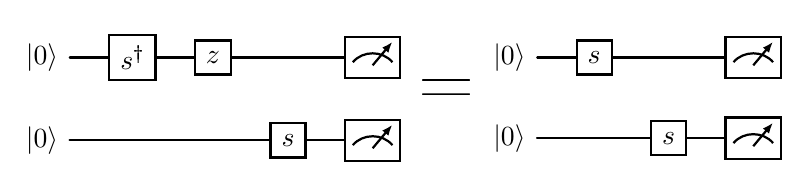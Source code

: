 \documentclass[border=6pt]{standalone}
\usepackage[utf8]{inputenc}
\usepackage[T1]{fontenc}
\usepackage{tikz}
\usetikzlibrary{quantikz2}
\begin{document}\begin{quantikz}
	\lstick{\ket{0}}	&	\gate{s\textsuperscript{\textdagger}}	&	\gate{z}	&	\qw	&	\meter{}\\
	\lstick{\ket{0}}	&	\qw	&	\qw	&	\gate{s}	&	\meter{}
\end{quantikz}
{\Huge{\textbf{=}}}
\begin{quantikz}
	\lstick{\ket{0}}	&	\gate{s}	&	\qw	&	\meter{}\\
	\lstick{\ket{0}}	&	\qw	&	\gate{s}	&	\meter{}
\end{quantikz}
\end{document}